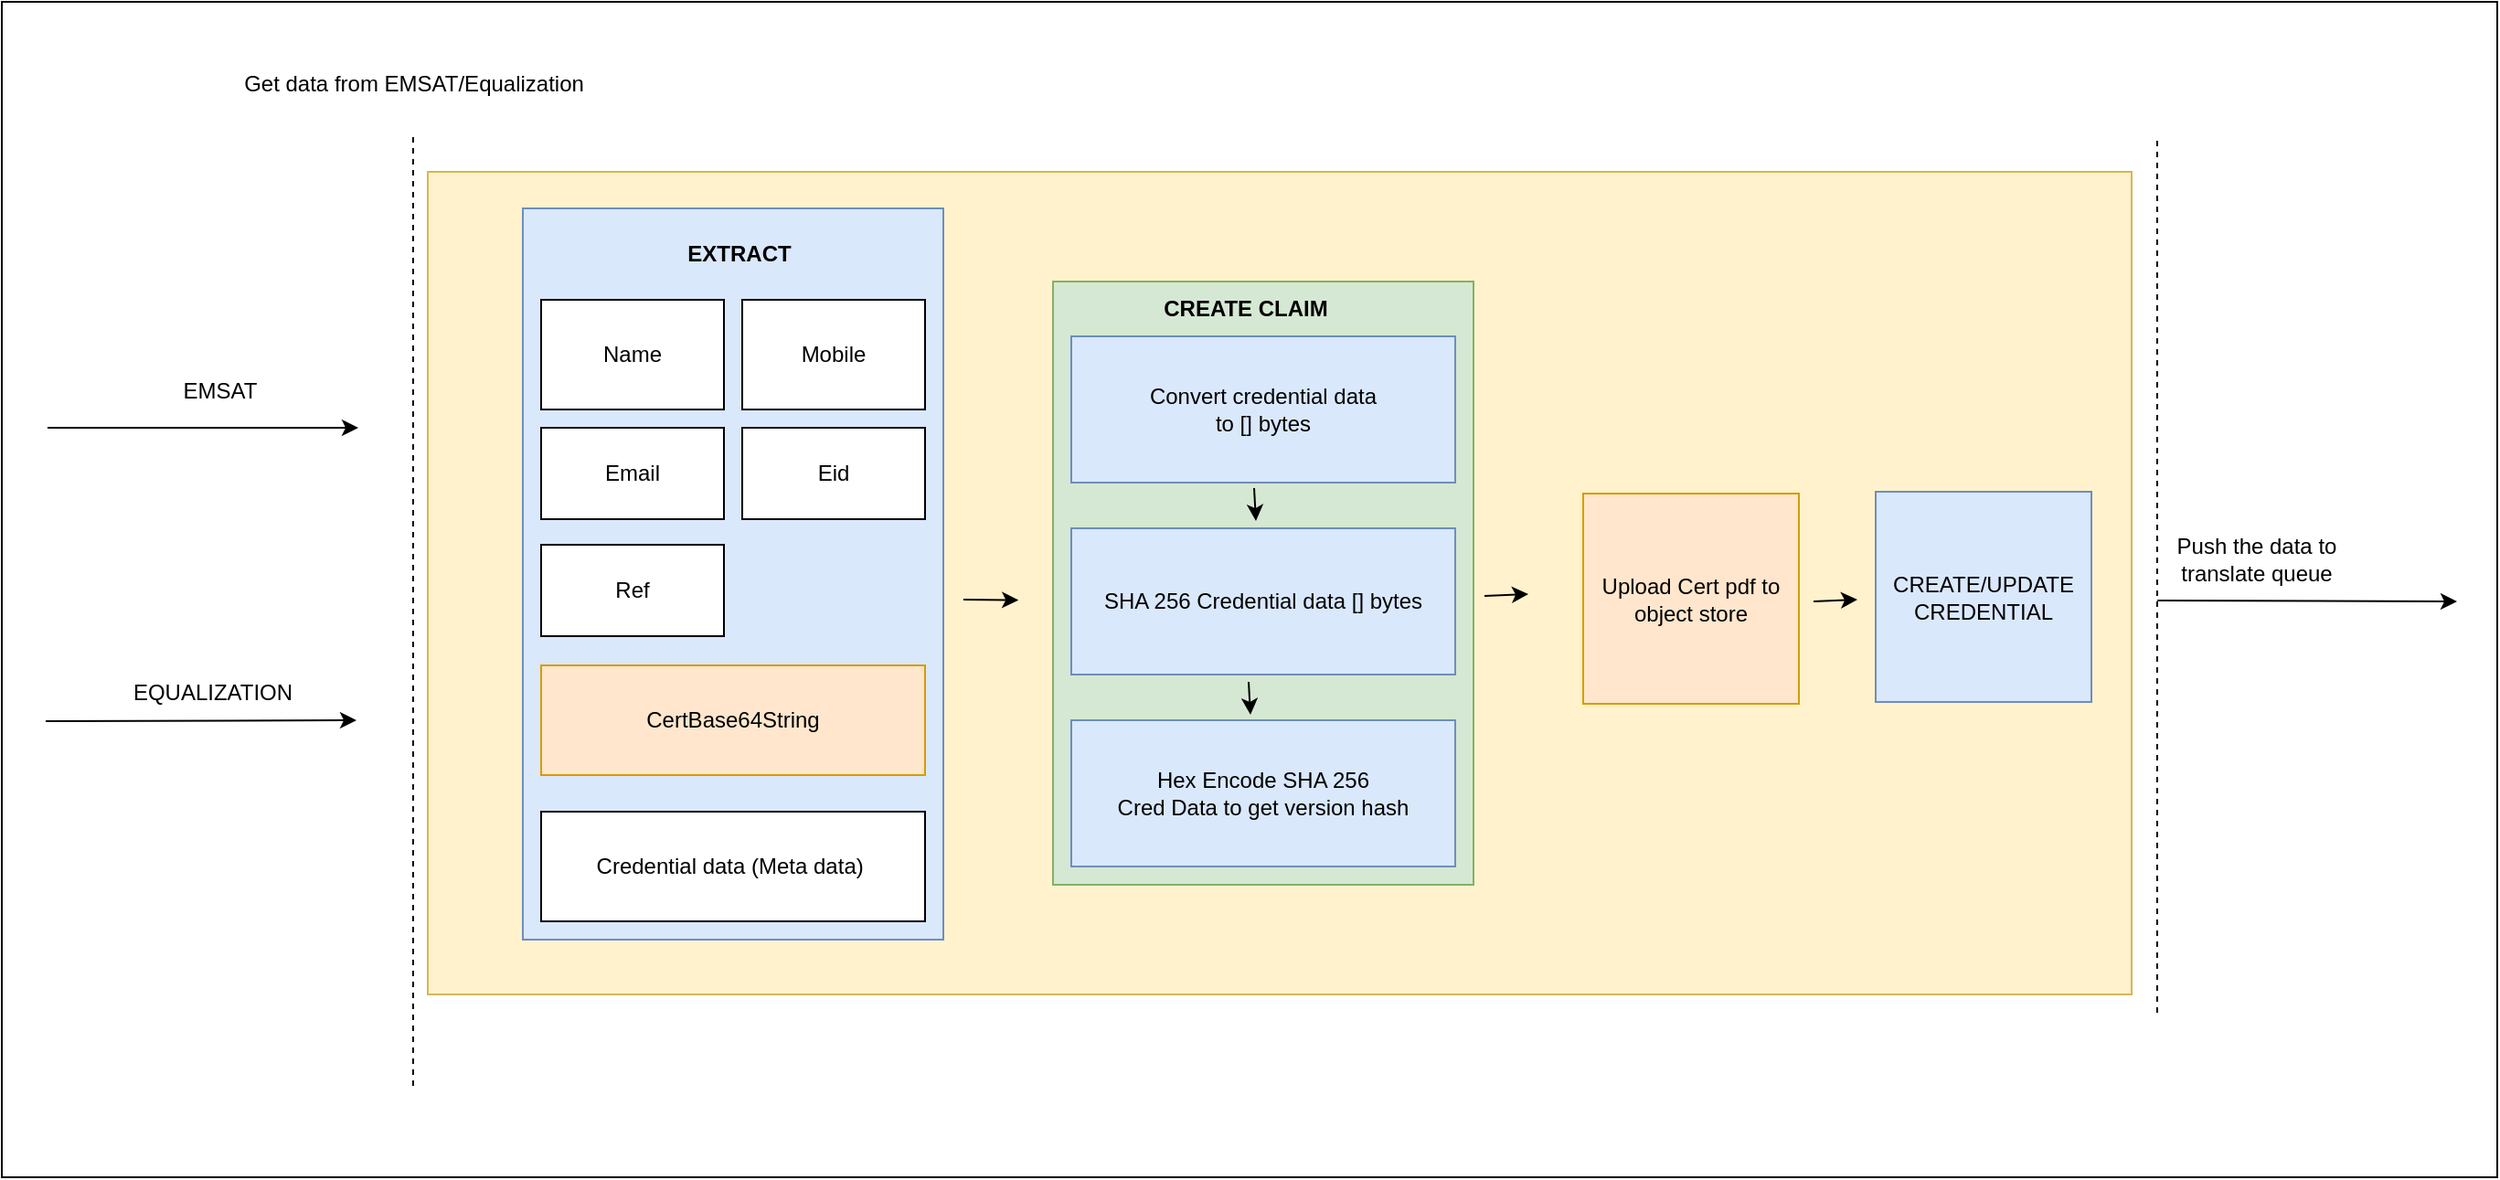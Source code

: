 <mxfile version="20.8.21" type="github">
  <diagram name="Page-1" id="xtX0X9Zmayf66F2EV1Y1">
    <mxGraphModel dx="2714" dy="787" grid="1" gridSize="10" guides="1" tooltips="1" connect="1" arrows="1" fold="1" page="1" pageScale="1" pageWidth="1400" pageHeight="850" math="0" shadow="0">
      <root>
        <mxCell id="0" />
        <mxCell id="1" parent="0" />
        <mxCell id="TLyoO00L_agr9_9Z2vXA-59" value="" style="rounded=0;whiteSpace=wrap;html=1;" vertex="1" parent="1">
          <mxGeometry x="-5" y="7" width="1365" height="643" as="geometry" />
        </mxCell>
        <mxCell id="TLyoO00L_agr9_9Z2vXA-49" value="" style="rounded=0;whiteSpace=wrap;html=1;" vertex="1" parent="1">
          <mxGeometry x="560" y="200" width="120" height="240" as="geometry" />
        </mxCell>
        <mxCell id="TLyoO00L_agr9_9Z2vXA-41" value="" style="rounded=0;whiteSpace=wrap;html=1;fillColor=#fff2cc;strokeColor=#d6b656;" vertex="1" parent="1">
          <mxGeometry x="228" y="100" width="932" height="450" as="geometry" />
        </mxCell>
        <mxCell id="TLyoO00L_agr9_9Z2vXA-1" value="" style="rounded=0;whiteSpace=wrap;html=1;fillColor=#dae8fc;strokeColor=#6c8ebf;" vertex="1" parent="1">
          <mxGeometry x="280" y="120" width="230" height="400" as="geometry" />
        </mxCell>
        <mxCell id="TLyoO00L_agr9_9Z2vXA-6" value="" style="endArrow=classic;html=1;rounded=0;" edge="1" parent="1">
          <mxGeometry width="50" height="50" relative="1" as="geometry">
            <mxPoint x="20" y="240" as="sourcePoint" />
            <mxPoint x="190" y="240" as="targetPoint" />
          </mxGeometry>
        </mxCell>
        <mxCell id="TLyoO00L_agr9_9Z2vXA-7" value="" style="endArrow=classic;html=1;rounded=0;" edge="1" parent="1">
          <mxGeometry width="50" height="50" relative="1" as="geometry">
            <mxPoint x="19" y="400.5" as="sourcePoint" />
            <mxPoint x="189" y="400" as="targetPoint" />
          </mxGeometry>
        </mxCell>
        <mxCell id="TLyoO00L_agr9_9Z2vXA-10" value="Name" style="rounded=0;whiteSpace=wrap;html=1;" vertex="1" parent="1">
          <mxGeometry x="290" y="170" width="100" height="60" as="geometry" />
        </mxCell>
        <mxCell id="TLyoO00L_agr9_9Z2vXA-11" value="Mobile" style="rounded=0;whiteSpace=wrap;html=1;" vertex="1" parent="1">
          <mxGeometry x="400" y="170" width="100" height="60" as="geometry" />
        </mxCell>
        <mxCell id="TLyoO00L_agr9_9Z2vXA-13" value="Email" style="rounded=0;whiteSpace=wrap;html=1;" vertex="1" parent="1">
          <mxGeometry x="290" y="240" width="100" height="50" as="geometry" />
        </mxCell>
        <mxCell id="TLyoO00L_agr9_9Z2vXA-14" value="Eid" style="rounded=0;whiteSpace=wrap;html=1;" vertex="1" parent="1">
          <mxGeometry x="400" y="240" width="100" height="50" as="geometry" />
        </mxCell>
        <mxCell id="TLyoO00L_agr9_9Z2vXA-15" value="Ref" style="rounded=0;whiteSpace=wrap;html=1;" vertex="1" parent="1">
          <mxGeometry x="290" y="304" width="100" height="50" as="geometry" />
        </mxCell>
        <mxCell id="TLyoO00L_agr9_9Z2vXA-17" value="CertBase64String" style="rounded=0;whiteSpace=wrap;html=1;fillColor=#ffe6cc;strokeColor=#d79b00;" vertex="1" parent="1">
          <mxGeometry x="290" y="370" width="210" height="60" as="geometry" />
        </mxCell>
        <mxCell id="TLyoO00L_agr9_9Z2vXA-18" value="EMSAT" style="text;html=1;align=center;verticalAlign=middle;resizable=0;points=[];autosize=1;strokeColor=none;fillColor=none;" vertex="1" parent="1">
          <mxGeometry x="84" y="205" width="60" height="30" as="geometry" />
        </mxCell>
        <mxCell id="TLyoO00L_agr9_9Z2vXA-20" value="" style="endArrow=none;dashed=1;html=1;rounded=0;" edge="1" parent="1">
          <mxGeometry width="50" height="50" relative="1" as="geometry">
            <mxPoint x="220" y="600" as="sourcePoint" />
            <mxPoint x="220" y="80" as="targetPoint" />
          </mxGeometry>
        </mxCell>
        <mxCell id="TLyoO00L_agr9_9Z2vXA-21" value="EQUALIZATION" style="text;html=1;align=center;verticalAlign=middle;resizable=0;points=[];autosize=1;strokeColor=none;fillColor=none;" vertex="1" parent="1">
          <mxGeometry x="55" y="370" width="110" height="30" as="geometry" />
        </mxCell>
        <mxCell id="TLyoO00L_agr9_9Z2vXA-23" value="" style="endArrow=classic;html=1;rounded=0;exitX=0.01;exitY=1.063;exitDx=0;exitDy=0;exitPerimeter=0;" edge="1" parent="1" source="TLyoO00L_agr9_9Z2vXA-24">
          <mxGeometry width="50" height="50" relative="1" as="geometry">
            <mxPoint x="1153" y="331" as="sourcePoint" />
            <mxPoint x="1338" y="335" as="targetPoint" />
          </mxGeometry>
        </mxCell>
        <mxCell id="TLyoO00L_agr9_9Z2vXA-24" value="Push the data to&lt;br&gt;&amp;nbsp;translate queue&amp;nbsp;" style="text;html=1;align=center;verticalAlign=middle;resizable=0;points=[];autosize=1;strokeColor=none;fillColor=none;" vertex="1" parent="1">
          <mxGeometry x="1173" y="292" width="110" height="40" as="geometry" />
        </mxCell>
        <mxCell id="TLyoO00L_agr9_9Z2vXA-25" value="" style="endArrow=none;dashed=1;html=1;rounded=0;" edge="1" parent="1">
          <mxGeometry width="50" height="50" relative="1" as="geometry">
            <mxPoint x="1174" y="560" as="sourcePoint" />
            <mxPoint x="1174" y="80" as="targetPoint" />
          </mxGeometry>
        </mxCell>
        <mxCell id="TLyoO00L_agr9_9Z2vXA-26" value="Get data from EMSAT/Equalization" style="text;html=1;align=center;verticalAlign=middle;resizable=0;points=[];autosize=1;strokeColor=none;fillColor=none;" vertex="1" parent="1">
          <mxGeometry x="115" y="37" width="210" height="30" as="geometry" />
        </mxCell>
        <mxCell id="TLyoO00L_agr9_9Z2vXA-30" value="" style="endArrow=classic;html=1;rounded=0;" edge="1" parent="1">
          <mxGeometry width="50" height="50" relative="1" as="geometry">
            <mxPoint x="806" y="332" as="sourcePoint" />
            <mxPoint x="830" y="331" as="targetPoint" />
          </mxGeometry>
        </mxCell>
        <mxCell id="TLyoO00L_agr9_9Z2vXA-32" value="CREATE/UPDATE CREDENTIAL" style="rounded=0;whiteSpace=wrap;html=1;fillColor=#dae8fc;strokeColor=#6c8ebf;" vertex="1" parent="1">
          <mxGeometry x="1020" y="275" width="118" height="115" as="geometry" />
        </mxCell>
        <mxCell id="TLyoO00L_agr9_9Z2vXA-35" value="Credential data (Meta data)&amp;nbsp;" style="rounded=0;whiteSpace=wrap;html=1;" vertex="1" parent="1">
          <mxGeometry x="290" y="450" width="210" height="60" as="geometry" />
        </mxCell>
        <mxCell id="TLyoO00L_agr9_9Z2vXA-36" value="" style="endArrow=classic;html=1;rounded=0;entryX=0.479;entryY=1.142;entryDx=0;entryDy=0;entryPerimeter=0;" edge="1" parent="1">
          <mxGeometry width="50" height="50" relative="1" as="geometry">
            <mxPoint x="521" y="334" as="sourcePoint" />
            <mxPoint x="551.11" y="334.26" as="targetPoint" />
          </mxGeometry>
        </mxCell>
        <mxCell id="TLyoO00L_agr9_9Z2vXA-38" value="&lt;b&gt;EXTRACT&lt;/b&gt;" style="text;html=1;align=center;verticalAlign=middle;resizable=0;points=[];autosize=1;strokeColor=none;fillColor=none;" vertex="1" parent="1">
          <mxGeometry x="358" y="130" width="80" height="30" as="geometry" />
        </mxCell>
        <mxCell id="TLyoO00L_agr9_9Z2vXA-51" value="" style="rounded=0;whiteSpace=wrap;html=1;fillColor=#d5e8d4;strokeColor=#82b366;" vertex="1" parent="1">
          <mxGeometry x="570" y="160" width="230" height="330" as="geometry" />
        </mxCell>
        <mxCell id="TLyoO00L_agr9_9Z2vXA-39" value="SHA 256 Credential data [] bytes" style="rounded=0;whiteSpace=wrap;html=1;fillColor=#dae8fc;strokeColor=#6c8ebf;" vertex="1" parent="1">
          <mxGeometry x="580" y="295" width="210" height="80" as="geometry" />
        </mxCell>
        <mxCell id="TLyoO00L_agr9_9Z2vXA-40" value="Convert credential data&lt;br&gt;to [] bytes" style="rounded=0;whiteSpace=wrap;html=1;fillColor=#dae8fc;strokeColor=#6c8ebf;" vertex="1" parent="1">
          <mxGeometry x="580" y="190" width="210" height="80" as="geometry" />
        </mxCell>
        <mxCell id="TLyoO00L_agr9_9Z2vXA-52" value="Hex Encode SHA 256 &lt;br&gt;Cred Data to get version hash" style="rounded=0;whiteSpace=wrap;html=1;fillColor=#dae8fc;strokeColor=#6c8ebf;" vertex="1" parent="1">
          <mxGeometry x="580" y="400" width="210" height="80" as="geometry" />
        </mxCell>
        <mxCell id="TLyoO00L_agr9_9Z2vXA-53" value="&lt;b&gt;CREATE CLAIM&lt;/b&gt;" style="text;html=1;align=center;verticalAlign=middle;resizable=0;points=[];autosize=1;strokeColor=none;fillColor=none;" vertex="1" parent="1">
          <mxGeometry x="620" y="160" width="110" height="30" as="geometry" />
        </mxCell>
        <mxCell id="TLyoO00L_agr9_9Z2vXA-55" value="" style="endArrow=classic;html=1;rounded=0;" edge="1" parent="1">
          <mxGeometry width="50" height="50" relative="1" as="geometry">
            <mxPoint x="677" y="379" as="sourcePoint" />
            <mxPoint x="678" y="397" as="targetPoint" />
          </mxGeometry>
        </mxCell>
        <mxCell id="TLyoO00L_agr9_9Z2vXA-56" value="" style="endArrow=classic;html=1;rounded=0;" edge="1" parent="1">
          <mxGeometry width="50" height="50" relative="1" as="geometry">
            <mxPoint x="680" y="273" as="sourcePoint" />
            <mxPoint x="681" y="291" as="targetPoint" />
          </mxGeometry>
        </mxCell>
        <mxCell id="TLyoO00L_agr9_9Z2vXA-57" value="Upload Cert pdf to object store" style="rounded=0;whiteSpace=wrap;html=1;fillColor=#ffe6cc;strokeColor=#d79b00;" vertex="1" parent="1">
          <mxGeometry x="860" y="276" width="118" height="115" as="geometry" />
        </mxCell>
        <mxCell id="TLyoO00L_agr9_9Z2vXA-58" value="" style="endArrow=classic;html=1;rounded=0;" edge="1" parent="1">
          <mxGeometry width="50" height="50" relative="1" as="geometry">
            <mxPoint x="986" y="335" as="sourcePoint" />
            <mxPoint x="1010" y="334" as="targetPoint" />
          </mxGeometry>
        </mxCell>
      </root>
    </mxGraphModel>
  </diagram>
</mxfile>
